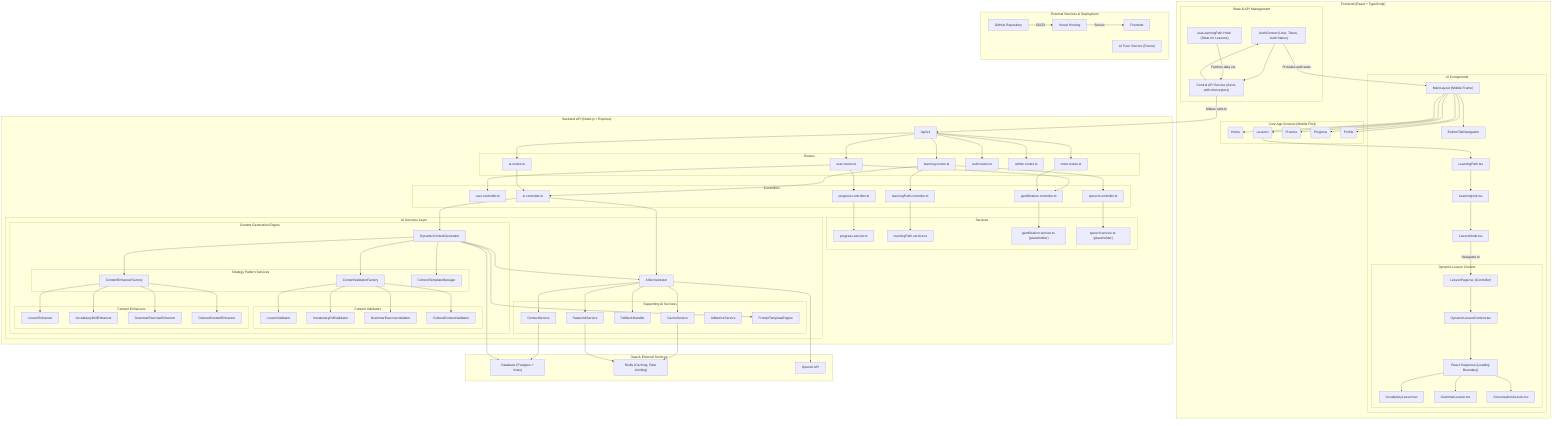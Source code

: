graph TD
    subgraph "Frontend (React + TypeScript)"
        direction TB

        subgraph "State & API Management"
            AuthContext["AuthContext (User, Token, Auth Status)"]
            ApiService["Central API Service (Axios with Interceptors)"]
            useLearningPath["useLearningPath Hook (State for Lessons)"]
            AuthContext --> ApiService
            ApiService --> AuthContext
        end

        subgraph "Core App Screens (Mobile First)"
            direction LR
            HomePage(Home)
            LessonsPage(Lessons)
            PracticePage(Practice)
            ProgressPage(Progress)
            ProfilePage(Profile)
        end

        subgraph "UI Components"
            MainLayout["MainLayout (Mobile Frame)"]
            BottomNav["BottomTabNavigation"]
            LearningPath["LearningPath.tsx"]
            LearningUnit["LearningUnit.tsx"]
            LessonNode["LessonNode.tsx"]
            
            subgraph "Dynamic Lesson Content"
                direction TB
                LessonPage["LessonPage.tsx (Controller)"]
                DynamicContent["DynamicLessonContent.tsx"]
                Suspense["React.Suspense (Loading Boundary)"]
                VocabularyLesson["VocabularyLesson.tsx"]
                GrammarLesson["GrammarLesson.tsx"]
                ConversationLesson["ConversationLesson.tsx"]
                
                LessonPage --> DynamicContent
                DynamicContent --> Suspense
                Suspense --> VocabularyLesson
                Suspense --> GrammarLesson
                Suspense --> ConversationLesson
            end
        end

        MainLayout --> BottomNav
        MainLayout --> HomePage
        MainLayout --> LessonsPage
        MainLayout --> PracticePage
        MainLayout --> ProgressPage
        MainLayout --> ProfilePage
        
        LessonsPage --> LearningPath
        LearningPath --> LearningUnit
        LearningUnit --> LessonNode
        
        AuthContext -- "Provides auth state" --> MainLayout
        useLearningPath -- "Fetches data via" --> ApiService
        LessonNode -- "Navigates to" --> LessonPage
    end

    subgraph "Backend API (Node.js + Express)"
        direction TB

        ApiGateway["/api/v1"]

        subgraph "Routes"
            UserRoutes["user.routes.ts"]
            LearningRoutes["learning.routes.ts"]
            MetaRoutes["meta.routes.ts"]
            AuthRoutes["auth.routes.ts"]
            AdminRoutes["admin.routes.ts"]
            AIRoutes["ai.routes.ts"]
        end

        subgraph "Controllers"
            UserController["user.controller.ts"]
            ProgressController["progress.controller.ts"]
            GamificationController["gamification.controller.ts"]
            LearningPathController["learningPath.controller.ts"]
            AIController["ai.controller.ts"]
            SpeechController["speech.controller.ts"]
        end

        subgraph "Services"
            ProgressService["progress.service.ts"]
            LearningPathService["learningPath.service.ts"]
            GamificationService["gamification.service.ts (placeholder)"]
            SpeechService["speech.service.ts (placeholder)"]
        end

        subgraph "AI Services Layer"
            direction TB
            AIOrchestrator["AIOrchestrator"]

            subgraph "Content Generation Engine"
                direction TB
                DynamicContentGenerator["DynamicContentGenerator"]
                
                subgraph "Strategy Pattern Services"
                    direction LR
                    ContentValidatorFactory["ContentValidatorFactory"]
                    ContentEnhancerFactory["ContentEnhancerFactory"]
                    ContentTemplateManager["ContentTemplateManager"]
                end

                subgraph "Content Validators"
                    direction LR
                    LessonValidator["LessonValidator"]
                    VocabularyValidator["VocabularyDrillValidator"]
                    GrammarValidator["GrammarExerciseValidator"]
                    CulturalValidator["CulturalContentValidator"]
                end

                subgraph "Content Enhancers"
                    direction LR
                    LessonEnhancer["LessonEnhancer"]
                    VocabularyEnhancer["VocabularyDrillEnhancer"]
                    GrammarEnhancer["GrammarExerciseEnhancer"]
                    CulturalEnhancer["CulturalContentEnhancer"]
                end
            end
            
            subgraph "Supporting AI Services"
                direction LR
                CacheService["CacheService"]
                RateLimitService["RateLimitService"]
                FallbackHandler["FallbackHandler"]
                ContextService["ContextService"]
                AIMetricsService["AIMetricsService"]
                PromptTemplateEngine["PromptTemplateEngine"]
            end
            
            AIController --> AIOrchestrator
            AIController --> DynamicContentGenerator
            AIOrchestrator --> CacheService
            AIOrchestrator --> RateLimitService
            AIOrchestrator --> FallbackHandler
            AIOrchestrator --> ContextService
            
            DynamicContentGenerator --> AIOrchestrator
            DynamicContentGenerator --> ContentValidatorFactory
            DynamicContentGenerator --> ContentEnhancerFactory
            DynamicContentGenerator --> ContentTemplateManager
            DynamicContentGenerator --> PromptTemplateEngine
            
            ContentValidatorFactory --> LessonValidator
            ContentValidatorFactory --> VocabularyValidator
            ContentValidatorFactory --> GrammarValidator
            ContentValidatorFactory --> CulturalValidator
            
            ContentEnhancerFactory --> LessonEnhancer
            ContentEnhancerFactory --> VocabularyEnhancer
            ContentEnhancerFactory --> GrammarEnhancer
            ContentEnhancerFactory --> CulturalEnhancer
        end
        
        ApiGateway --> AuthRoutes
        ApiGateway --> UserRoutes
        ApiGateway --> LearningRoutes
        ApiGateway --> MetaRoutes
        ApiGateway --> AdminRoutes
        ApiGateway --> AIRoutes

        UserRoutes --> UserController
        UserRoutes --> ProgressController
        UserRoutes --> GamificationController
        
        LearningRoutes --> LearningPathController
        LearningRoutes --> AIController
        LearningRoutes --> SpeechController

        AIRoutes --> AIController

        MetaRoutes --> GamificationController

        ProgressController --> ProgressService
        GamificationController --> GamificationService
        LearningPathController --> LearningPathService
        SpeechController --> SpeechService
    end

    subgraph "Data & External Services"
        direction TB
        Database["Database (Postgres + Knex)"]
        Redis["Redis (Caching, Rate Limiting)"]
        OpenAI["OpenAI API"]
        
        CacheService --> Redis
        RateLimitService --> Redis
        ContextService --> Database
        AIOrchestrator --> OpenAI
        DynamicContentGenerator --> Database
    end

    subgraph "External Services & Deployment"
        GitHub["GitHub Repository"]
        Vercel["Vercel Hosting"]
        AI_Tutor["AI Tutor Service (Future)"]
        
        GitHub -- "CI/CD" --> Vercel
        Vercel -- "Serves" --> Frontend
    end

    ApiService -- "Makes calls to" --> ApiGateway